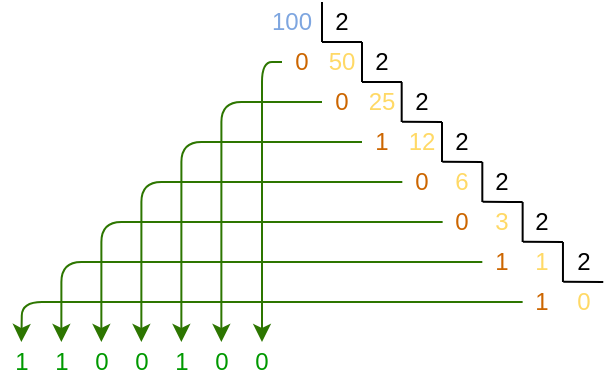 <mxfile version="20.8.16" type="device"><diagram name="Page-1" id="meltz5a-SCv0sDBzoZZH"><mxGraphModel dx="467" dy="282" grid="1" gridSize="10" guides="1" tooltips="1" connect="1" arrows="1" fold="1" page="1" pageScale="1" pageWidth="850" pageHeight="1100" math="0" shadow="0"><root><mxCell id="0"/><mxCell id="1" parent="0"/><mxCell id="Kfi5Yt-ePRaRZhtYhrel-1" value="100" style="text;html=1;strokeColor=none;fillColor=none;align=center;verticalAlign=middle;whiteSpace=wrap;rounded=0;fontColor=#7EA6E0;" parent="1" vertex="1"><mxGeometry x="350" y="380" width="30" height="20" as="geometry"/></mxCell><mxCell id="Kfi5Yt-ePRaRZhtYhrel-2" value="" style="endArrow=none;html=1;rounded=0;entryX=1;entryY=0;entryDx=0;entryDy=0;exitX=1;exitY=1;exitDx=0;exitDy=0;" parent="1" source="Kfi5Yt-ePRaRZhtYhrel-1" target="Kfi5Yt-ePRaRZhtYhrel-1" edge="1"><mxGeometry width="50" height="50" relative="1" as="geometry"><mxPoint x="410" y="480" as="sourcePoint"/><mxPoint x="460" y="430" as="targetPoint"/></mxGeometry></mxCell><mxCell id="Kfi5Yt-ePRaRZhtYhrel-3" value="" style="endArrow=none;html=1;rounded=0;entryX=1;entryY=0;entryDx=0;entryDy=0;" parent="1" edge="1" target="Kfi5Yt-ePRaRZhtYhrel-5"><mxGeometry width="50" height="50" relative="1" as="geometry"><mxPoint x="380" y="400" as="sourcePoint"/><mxPoint x="420" y="400" as="targetPoint"/></mxGeometry></mxCell><mxCell id="Kfi5Yt-ePRaRZhtYhrel-4" value="2" style="text;html=1;strokeColor=none;fillColor=none;align=center;verticalAlign=middle;whiteSpace=wrap;rounded=0;" parent="1" vertex="1"><mxGeometry x="380" y="380" width="20" height="20" as="geometry"/></mxCell><mxCell id="Kfi5Yt-ePRaRZhtYhrel-5" value="50" style="text;html=1;strokeColor=none;fillColor=none;align=center;verticalAlign=middle;whiteSpace=wrap;rounded=0;fontColor=#FFD966;" parent="1" vertex="1"><mxGeometry x="380" y="400" width="20" height="20" as="geometry"/></mxCell><mxCell id="aIyviViPozFEJbK-OmIJ-51" style="edgeStyle=orthogonalEdgeStyle;rounded=1;orthogonalLoop=1;jettySize=auto;html=1;exitX=0;exitY=0.5;exitDx=0;exitDy=0;entryX=0.5;entryY=0;entryDx=0;entryDy=0;fillColor=#60a917;strokeColor=#2D7600;" edge="1" parent="1" source="Kfi5Yt-ePRaRZhtYhrel-7" target="aIyviViPozFEJbK-OmIJ-44"><mxGeometry relative="1" as="geometry"><Array as="points"><mxPoint x="350" y="410"/></Array></mxGeometry></mxCell><mxCell id="Kfi5Yt-ePRaRZhtYhrel-7" value="0" style="text;html=1;strokeColor=none;fillColor=none;align=center;verticalAlign=middle;whiteSpace=wrap;rounded=0;fontColor=#CC6600;" parent="1" vertex="1"><mxGeometry x="360" y="400" width="20" height="20" as="geometry"/></mxCell><mxCell id="Kfi5Yt-ePRaRZhtYhrel-8" value="" style="endArrow=none;html=1;rounded=0;" parent="1" edge="1"><mxGeometry width="50" height="50" relative="1" as="geometry"><mxPoint x="400" y="420" as="sourcePoint"/><mxPoint x="400" y="400" as="targetPoint"/></mxGeometry></mxCell><mxCell id="aIyviViPozFEJbK-OmIJ-5" value="" style="endArrow=none;html=1;rounded=0;entryX=1;entryY=0;entryDx=0;entryDy=0;exitX=1;exitY=0;exitDx=0;exitDy=0;" edge="1" parent="1" source="aIyviViPozFEJbK-OmIJ-7" target="aIyviViPozFEJbK-OmIJ-12"><mxGeometry width="50" height="50" relative="1" as="geometry"><mxPoint x="410" y="420" as="sourcePoint"/><mxPoint x="450.0" y="420" as="targetPoint"/></mxGeometry></mxCell><mxCell id="aIyviViPozFEJbK-OmIJ-6" value="2" style="text;html=1;strokeColor=none;fillColor=none;align=center;verticalAlign=middle;whiteSpace=wrap;rounded=0;" vertex="1" parent="1"><mxGeometry x="400" y="400" width="20" height="20" as="geometry"/></mxCell><mxCell id="aIyviViPozFEJbK-OmIJ-50" style="edgeStyle=orthogonalEdgeStyle;rounded=1;orthogonalLoop=1;jettySize=auto;html=1;exitX=0;exitY=0.5;exitDx=0;exitDy=0;entryX=0.5;entryY=0;entryDx=0;entryDy=0;fillColor=#60a917;strokeColor=#2D7600;" edge="1" parent="1" source="aIyviViPozFEJbK-OmIJ-7" target="aIyviViPozFEJbK-OmIJ-43"><mxGeometry relative="1" as="geometry"/></mxCell><mxCell id="aIyviViPozFEJbK-OmIJ-7" value="0" style="text;html=1;strokeColor=none;fillColor=none;align=center;verticalAlign=middle;whiteSpace=wrap;rounded=0;fontColor=#CC6600;" vertex="1" parent="1"><mxGeometry x="380" y="420" width="20" height="20" as="geometry"/></mxCell><mxCell id="aIyviViPozFEJbK-OmIJ-8" value="" style="endArrow=none;html=1;rounded=0;entryX=1;entryY=1;entryDx=0;entryDy=0;" edge="1" parent="1" target="aIyviViPozFEJbK-OmIJ-9"><mxGeometry width="50" height="50" relative="1" as="geometry"><mxPoint x="420" y="439.84" as="sourcePoint"/><mxPoint x="460.0" y="439.84" as="targetPoint"/></mxGeometry></mxCell><mxCell id="aIyviViPozFEJbK-OmIJ-9" value="2" style="text;html=1;strokeColor=none;fillColor=none;align=center;verticalAlign=middle;whiteSpace=wrap;rounded=0;" vertex="1" parent="1"><mxGeometry x="420" y="420" width="20" height="20" as="geometry"/></mxCell><mxCell id="aIyviViPozFEJbK-OmIJ-49" style="edgeStyle=orthogonalEdgeStyle;rounded=1;orthogonalLoop=1;jettySize=auto;html=1;exitX=0;exitY=0.5;exitDx=0;exitDy=0;entryX=0.5;entryY=0;entryDx=0;entryDy=0;fillColor=#60a917;strokeColor=#2D7600;" edge="1" parent="1" source="aIyviViPozFEJbK-OmIJ-10" target="aIyviViPozFEJbK-OmIJ-42"><mxGeometry relative="1" as="geometry"/></mxCell><mxCell id="aIyviViPozFEJbK-OmIJ-10" value="1" style="text;html=1;strokeColor=none;fillColor=none;align=center;verticalAlign=middle;whiteSpace=wrap;rounded=0;fontColor=#CC6600;" vertex="1" parent="1"><mxGeometry x="400" y="440" width="20" height="20" as="geometry"/></mxCell><mxCell id="aIyviViPozFEJbK-OmIJ-11" value="" style="endArrow=none;html=1;rounded=0;" edge="1" parent="1"><mxGeometry width="50" height="50" relative="1" as="geometry"><mxPoint x="419.84" y="440" as="sourcePoint"/><mxPoint x="419.84" y="420" as="targetPoint"/></mxGeometry></mxCell><mxCell id="aIyviViPozFEJbK-OmIJ-12" value="25" style="text;html=1;strokeColor=none;fillColor=none;align=center;verticalAlign=middle;whiteSpace=wrap;rounded=0;fontColor=#FFD966;" vertex="1" parent="1"><mxGeometry x="400" y="420" width="20" height="20" as="geometry"/></mxCell><mxCell id="aIyviViPozFEJbK-OmIJ-14" value="12" style="text;html=1;strokeColor=none;fillColor=none;align=center;verticalAlign=middle;whiteSpace=wrap;rounded=0;fontColor=#FFD966;" vertex="1" parent="1"><mxGeometry x="420" y="440" width="20" height="20" as="geometry"/></mxCell><mxCell id="aIyviViPozFEJbK-OmIJ-16" value="" style="endArrow=none;html=1;rounded=0;entryX=1;entryY=1;entryDx=0;entryDy=0;" edge="1" parent="1" target="aIyviViPozFEJbK-OmIJ-17"><mxGeometry width="50" height="50" relative="1" as="geometry"><mxPoint x="440.16" y="459.84" as="sourcePoint"/><mxPoint x="480.16" y="459.84" as="targetPoint"/></mxGeometry></mxCell><mxCell id="aIyviViPozFEJbK-OmIJ-17" value="2" style="text;html=1;strokeColor=none;fillColor=none;align=center;verticalAlign=middle;whiteSpace=wrap;rounded=0;" vertex="1" parent="1"><mxGeometry x="440.16" y="440" width="20" height="20" as="geometry"/></mxCell><mxCell id="aIyviViPozFEJbK-OmIJ-18" value="" style="endArrow=none;html=1;rounded=0;" edge="1" parent="1"><mxGeometry width="50" height="50" relative="1" as="geometry"><mxPoint x="440.0" y="460" as="sourcePoint"/><mxPoint x="440.0" y="440" as="targetPoint"/></mxGeometry></mxCell><mxCell id="aIyviViPozFEJbK-OmIJ-47" style="edgeStyle=orthogonalEdgeStyle;rounded=1;orthogonalLoop=1;jettySize=auto;html=1;exitX=0;exitY=0.5;exitDx=0;exitDy=0;entryX=0.5;entryY=0;entryDx=0;entryDy=0;fillColor=#60a917;strokeColor=#2D7600;" edge="1" parent="1" source="aIyviViPozFEJbK-OmIJ-19" target="aIyviViPozFEJbK-OmIJ-41"><mxGeometry relative="1" as="geometry"/></mxCell><mxCell id="aIyviViPozFEJbK-OmIJ-19" value="0" style="text;html=1;strokeColor=none;fillColor=none;align=center;verticalAlign=middle;whiteSpace=wrap;rounded=0;fontColor=#CC6600;" vertex="1" parent="1"><mxGeometry x="420.16" y="460" width="20" height="20" as="geometry"/></mxCell><mxCell id="aIyviViPozFEJbK-OmIJ-20" value="" style="endArrow=none;html=1;rounded=0;entryX=1;entryY=1;entryDx=0;entryDy=0;" edge="1" parent="1" target="aIyviViPozFEJbK-OmIJ-21"><mxGeometry width="50" height="50" relative="1" as="geometry"><mxPoint x="460.32" y="479.84" as="sourcePoint"/><mxPoint x="500.32" y="479.84" as="targetPoint"/></mxGeometry></mxCell><mxCell id="aIyviViPozFEJbK-OmIJ-21" value="2" style="text;html=1;strokeColor=none;fillColor=none;align=center;verticalAlign=middle;whiteSpace=wrap;rounded=0;" vertex="1" parent="1"><mxGeometry x="460.32" y="460" width="20" height="20" as="geometry"/></mxCell><mxCell id="aIyviViPozFEJbK-OmIJ-22" value="" style="endArrow=none;html=1;rounded=0;" edge="1" parent="1"><mxGeometry width="50" height="50" relative="1" as="geometry"><mxPoint x="460.16" y="480" as="sourcePoint"/><mxPoint x="460.16" y="460" as="targetPoint"/></mxGeometry></mxCell><mxCell id="aIyviViPozFEJbK-OmIJ-23" value="6&lt;br&gt;" style="text;html=1;strokeColor=none;fillColor=none;align=center;verticalAlign=middle;whiteSpace=wrap;rounded=0;fontColor=#FFD966;" vertex="1" parent="1"><mxGeometry x="440.32" y="460" width="20" height="20" as="geometry"/></mxCell><mxCell id="aIyviViPozFEJbK-OmIJ-46" style="edgeStyle=orthogonalEdgeStyle;rounded=1;orthogonalLoop=1;jettySize=auto;html=1;exitX=0;exitY=0.5;exitDx=0;exitDy=0;entryX=0.5;entryY=0;entryDx=0;entryDy=0;fillColor=#60a917;strokeColor=#2D7600;" edge="1" parent="1" source="aIyviViPozFEJbK-OmIJ-24" target="aIyviViPozFEJbK-OmIJ-40"><mxGeometry relative="1" as="geometry"/></mxCell><mxCell id="aIyviViPozFEJbK-OmIJ-24" value="0" style="text;html=1;strokeColor=none;fillColor=none;align=center;verticalAlign=middle;whiteSpace=wrap;rounded=0;fontColor=#CC6600;" vertex="1" parent="1"><mxGeometry x="440.32" y="480" width="20" height="20" as="geometry"/></mxCell><mxCell id="aIyviViPozFEJbK-OmIJ-25" value="3" style="text;html=1;strokeColor=none;fillColor=none;align=center;verticalAlign=middle;whiteSpace=wrap;rounded=0;fontColor=#FFD966;" vertex="1" parent="1"><mxGeometry x="460.32" y="480" width="20" height="20" as="geometry"/></mxCell><mxCell id="aIyviViPozFEJbK-OmIJ-26" value="" style="endArrow=none;html=1;rounded=0;entryX=1;entryY=1;entryDx=0;entryDy=0;" edge="1" parent="1" target="aIyviViPozFEJbK-OmIJ-27"><mxGeometry width="50" height="50" relative="1" as="geometry"><mxPoint x="480.48" y="499.84" as="sourcePoint"/><mxPoint x="520.48" y="499.84" as="targetPoint"/></mxGeometry></mxCell><mxCell id="aIyviViPozFEJbK-OmIJ-27" value="2" style="text;html=1;strokeColor=none;fillColor=none;align=center;verticalAlign=middle;whiteSpace=wrap;rounded=0;" vertex="1" parent="1"><mxGeometry x="480.48" y="480" width="20" height="20" as="geometry"/></mxCell><mxCell id="aIyviViPozFEJbK-OmIJ-28" value="" style="endArrow=none;html=1;rounded=0;" edge="1" parent="1"><mxGeometry width="50" height="50" relative="1" as="geometry"><mxPoint x="480.32" y="500" as="sourcePoint"/><mxPoint x="480.32" y="480" as="targetPoint"/></mxGeometry></mxCell><mxCell id="aIyviViPozFEJbK-OmIJ-29" value="1" style="text;html=1;strokeColor=none;fillColor=none;align=center;verticalAlign=middle;whiteSpace=wrap;rounded=0;fontColor=#FFD966;" vertex="1" parent="1"><mxGeometry x="480.48" y="500" width="20" height="20" as="geometry"/></mxCell><mxCell id="aIyviViPozFEJbK-OmIJ-31" value="" style="endArrow=none;html=1;rounded=0;entryX=1;entryY=1;entryDx=0;entryDy=0;" edge="1" parent="1" target="aIyviViPozFEJbK-OmIJ-32"><mxGeometry width="50" height="50" relative="1" as="geometry"><mxPoint x="500.64" y="519.84" as="sourcePoint"/><mxPoint x="540.64" y="519.84" as="targetPoint"/></mxGeometry></mxCell><mxCell id="aIyviViPozFEJbK-OmIJ-32" value="2" style="text;html=1;strokeColor=none;fillColor=none;align=center;verticalAlign=middle;whiteSpace=wrap;rounded=0;" vertex="1" parent="1"><mxGeometry x="500.64" y="500" width="20" height="20" as="geometry"/></mxCell><mxCell id="aIyviViPozFEJbK-OmIJ-33" value="" style="endArrow=none;html=1;rounded=0;" edge="1" parent="1"><mxGeometry width="50" height="50" relative="1" as="geometry"><mxPoint x="500.48" y="520" as="sourcePoint"/><mxPoint x="500.48" y="500" as="targetPoint"/></mxGeometry></mxCell><mxCell id="aIyviViPozFEJbK-OmIJ-45" style="edgeStyle=orthogonalEdgeStyle;rounded=1;orthogonalLoop=1;jettySize=auto;html=1;exitX=0;exitY=0.5;exitDx=0;exitDy=0;entryX=0.5;entryY=0;entryDx=0;entryDy=0;fillColor=#60a917;strokeColor=#2D7600;" edge="1" parent="1" source="aIyviViPozFEJbK-OmIJ-34" target="aIyviViPozFEJbK-OmIJ-39"><mxGeometry relative="1" as="geometry"/></mxCell><mxCell id="aIyviViPozFEJbK-OmIJ-34" value="1" style="text;html=1;strokeColor=none;fillColor=none;align=center;verticalAlign=middle;whiteSpace=wrap;rounded=0;fontColor=#CC6600;" vertex="1" parent="1"><mxGeometry x="460.16" y="500" width="20" height="20" as="geometry"/></mxCell><mxCell id="aIyviViPozFEJbK-OmIJ-35" value="1" style="text;html=1;strokeColor=none;fillColor=none;align=center;verticalAlign=middle;whiteSpace=wrap;rounded=0;fontColor=#CC6600;" vertex="1" parent="1"><mxGeometry x="480.32" y="520" width="20" height="20" as="geometry"/></mxCell><mxCell id="aIyviViPozFEJbK-OmIJ-36" value="0" style="text;html=1;strokeColor=none;fillColor=none;align=center;verticalAlign=middle;whiteSpace=wrap;rounded=0;fontColor=#FFD966;" vertex="1" parent="1"><mxGeometry x="500.64" y="520" width="20" height="20" as="geometry"/></mxCell><mxCell id="aIyviViPozFEJbK-OmIJ-37" value="" style="endArrow=classic;html=1;rounded=1;exitX=0;exitY=0.5;exitDx=0;exitDy=0;entryX=0.5;entryY=0;entryDx=0;entryDy=0;fillColor=#60a917;strokeColor=#2D7600;" edge="1" parent="1" source="aIyviViPozFEJbK-OmIJ-35" target="aIyviViPozFEJbK-OmIJ-38"><mxGeometry width="50" height="50" relative="1" as="geometry"><mxPoint x="400" y="540" as="sourcePoint"/><mxPoint x="330" y="560" as="targetPoint"/><Array as="points"><mxPoint x="230" y="530"/></Array></mxGeometry></mxCell><mxCell id="aIyviViPozFEJbK-OmIJ-38" value="1" style="text;html=1;align=center;verticalAlign=middle;whiteSpace=wrap;rounded=0;fontColor=#009900;" vertex="1" parent="1"><mxGeometry x="219.68" y="550" width="20" height="20" as="geometry"/></mxCell><mxCell id="aIyviViPozFEJbK-OmIJ-39" value="1" style="text;html=1;align=center;verticalAlign=middle;whiteSpace=wrap;rounded=0;fontColor=#009900;" vertex="1" parent="1"><mxGeometry x="239.68" y="550" width="20" height="20" as="geometry"/></mxCell><mxCell id="aIyviViPozFEJbK-OmIJ-40" value="0" style="text;html=1;align=center;verticalAlign=middle;whiteSpace=wrap;rounded=0;fontColor=#009900;" vertex="1" parent="1"><mxGeometry x="259.68" y="550" width="20" height="20" as="geometry"/></mxCell><mxCell id="aIyviViPozFEJbK-OmIJ-41" value="0" style="text;html=1;align=center;verticalAlign=middle;whiteSpace=wrap;rounded=0;fontColor=#009900;" vertex="1" parent="1"><mxGeometry x="279.68" y="550" width="20" height="20" as="geometry"/></mxCell><mxCell id="aIyviViPozFEJbK-OmIJ-42" value="1" style="text;html=1;align=center;verticalAlign=middle;whiteSpace=wrap;rounded=0;fontColor=#009900;" vertex="1" parent="1"><mxGeometry x="299.68" y="550" width="20" height="20" as="geometry"/></mxCell><mxCell id="aIyviViPozFEJbK-OmIJ-43" value="0" style="text;html=1;align=center;verticalAlign=middle;whiteSpace=wrap;rounded=0;fontColor=#009900;" vertex="1" parent="1"><mxGeometry x="319.68" y="550" width="20" height="20" as="geometry"/></mxCell><mxCell id="aIyviViPozFEJbK-OmIJ-44" value="0" style="text;html=1;align=center;verticalAlign=middle;whiteSpace=wrap;rounded=0;fontColor=#009900;" vertex="1" parent="1"><mxGeometry x="340.0" y="550" width="20" height="20" as="geometry"/></mxCell></root></mxGraphModel></diagram></mxfile>